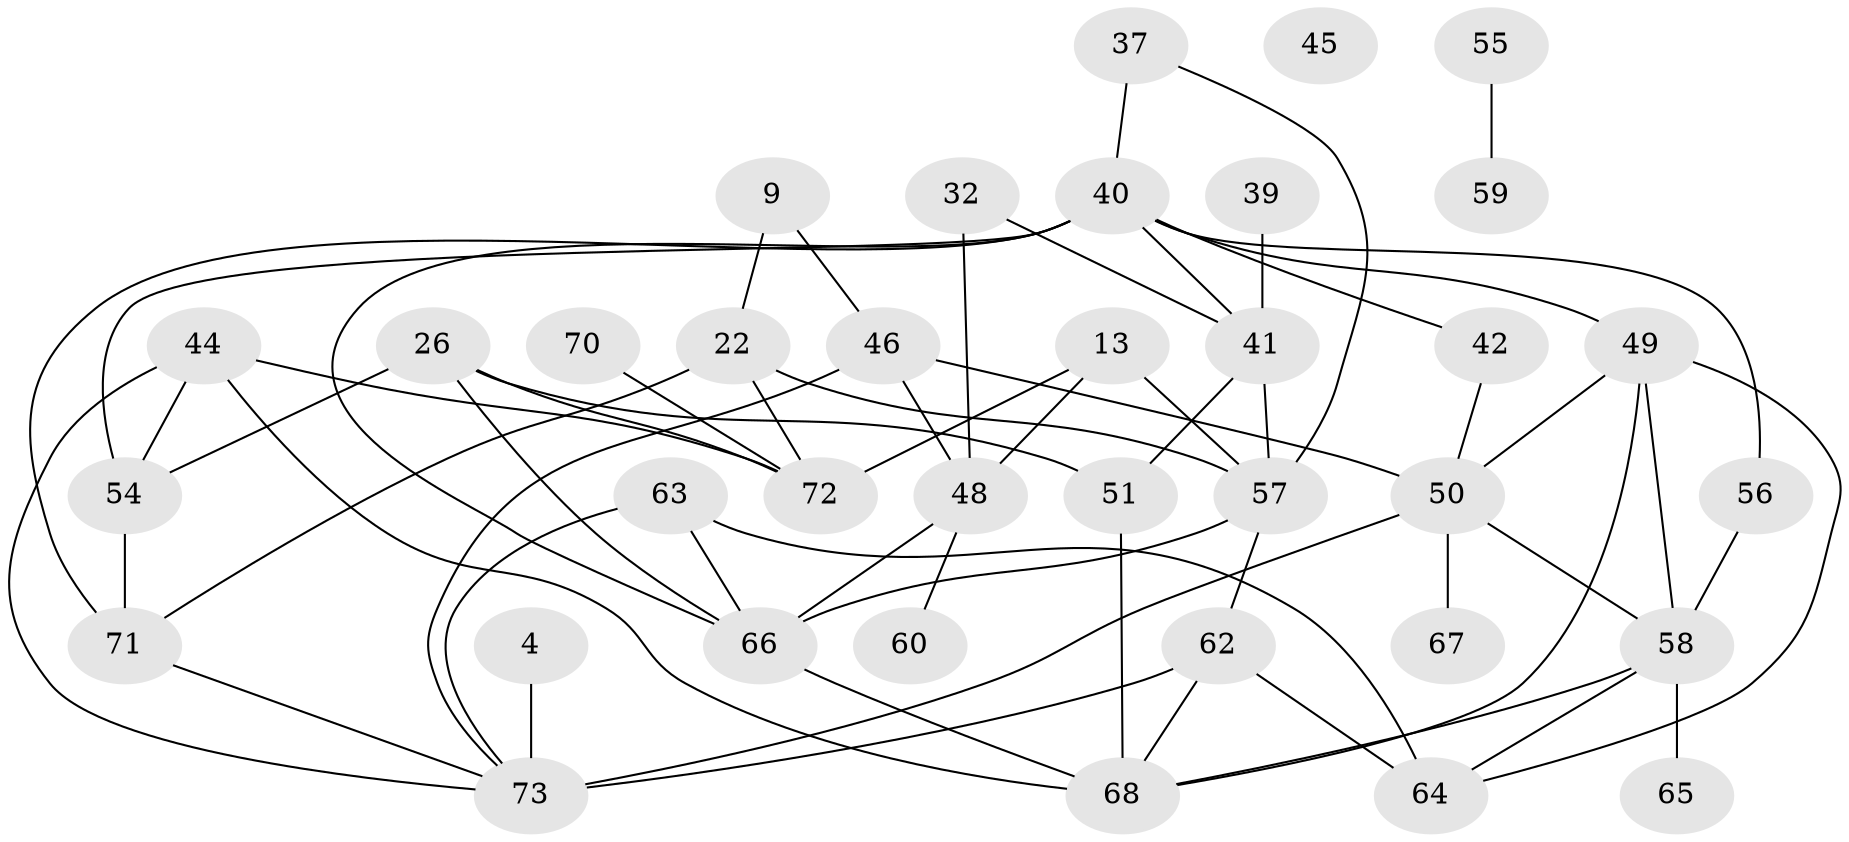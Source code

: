 // original degree distribution, {3: 0.1917808219178082, 4: 0.2191780821917808, 1: 0.1506849315068493, 2: 0.2328767123287671, 5: 0.1095890410958904, 6: 0.0684931506849315, 0: 0.0136986301369863, 7: 0.0136986301369863}
// Generated by graph-tools (version 1.1) at 2025/38/03/09/25 04:38:55]
// undirected, 36 vertices, 62 edges
graph export_dot {
graph [start="1"]
  node [color=gray90,style=filled];
  4;
  9;
  13 [super="+5"];
  22;
  26;
  32 [super="+17"];
  37;
  39 [super="+27"];
  40 [super="+2+30+15"];
  41 [super="+12+33"];
  42;
  44;
  45;
  46;
  48;
  49 [super="+36"];
  50 [super="+11"];
  51 [super="+20"];
  54 [super="+3"];
  55;
  56;
  57 [super="+19"];
  58 [super="+8+53"];
  59;
  60;
  62;
  63 [super="+29"];
  64 [super="+16"];
  65;
  66 [super="+14+47"];
  67;
  68 [super="+31+6+10+38+43"];
  70;
  71 [super="+34"];
  72 [super="+18+23+52"];
  73 [super="+61+69"];
  4 -- 73;
  9 -- 22;
  9 -- 46;
  13 -- 48;
  13 -- 57;
  13 -- 72;
  22 -- 57 [weight=2];
  22 -- 71;
  22 -- 72 [weight=2];
  26 -- 54;
  26 -- 66;
  26 -- 51;
  26 -- 72;
  32 -- 48;
  32 -- 41;
  37 -- 57;
  37 -- 40;
  39 -- 41;
  40 -- 49 [weight=3];
  40 -- 71;
  40 -- 41;
  40 -- 42;
  40 -- 66 [weight=2];
  40 -- 54;
  40 -- 56;
  41 -- 57;
  41 -- 51 [weight=2];
  42 -- 50;
  44 -- 72;
  44 -- 54;
  44 -- 73;
  44 -- 68;
  46 -- 48;
  46 -- 50 [weight=2];
  46 -- 73;
  48 -- 60;
  48 -- 66 [weight=2];
  49 -- 68 [weight=2];
  49 -- 64 [weight=2];
  49 -- 50;
  49 -- 58;
  50 -- 67;
  50 -- 73;
  50 -- 58;
  51 -- 68 [weight=2];
  54 -- 71 [weight=2];
  55 -- 59;
  56 -- 58;
  57 -- 62;
  57 -- 66;
  58 -- 65;
  58 -- 64;
  58 -- 68;
  62 -- 64 [weight=2];
  62 -- 73 [weight=3];
  62 -- 68;
  63 -- 64;
  63 -- 73;
  63 -- 66;
  66 -- 68;
  70 -- 72;
  71 -- 73;
}
